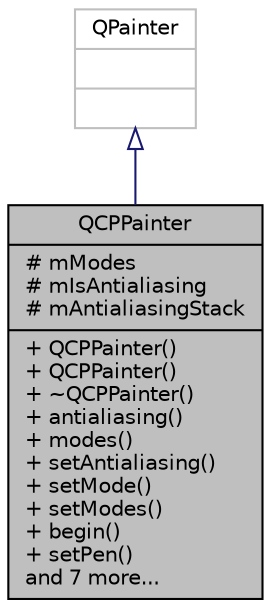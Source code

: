 digraph "QCPPainter"
{
  edge [fontname="Helvetica",fontsize="10",labelfontname="Helvetica",labelfontsize="10"];
  node [fontname="Helvetica",fontsize="10",shape=record];
  Node1 [label="{QCPPainter\n|# mModes\l# mIsAntialiasing\l# mAntialiasingStack\l|+ QCPPainter()\l+ QCPPainter()\l+ ~QCPPainter()\l+ antialiasing()\l+ modes()\l+ setAntialiasing()\l+ setMode()\l+ setModes()\l+ begin()\l+ setPen()\land 7 more...\l}",height=0.2,width=0.4,color="black", fillcolor="grey75", style="filled", fontcolor="black"];
  Node2 -> Node1 [dir="back",color="midnightblue",fontsize="10",style="solid",arrowtail="onormal",fontname="Helvetica"];
  Node2 [label="{QPainter\n||}",height=0.2,width=0.4,color="grey75", fillcolor="white", style="filled"];
}
